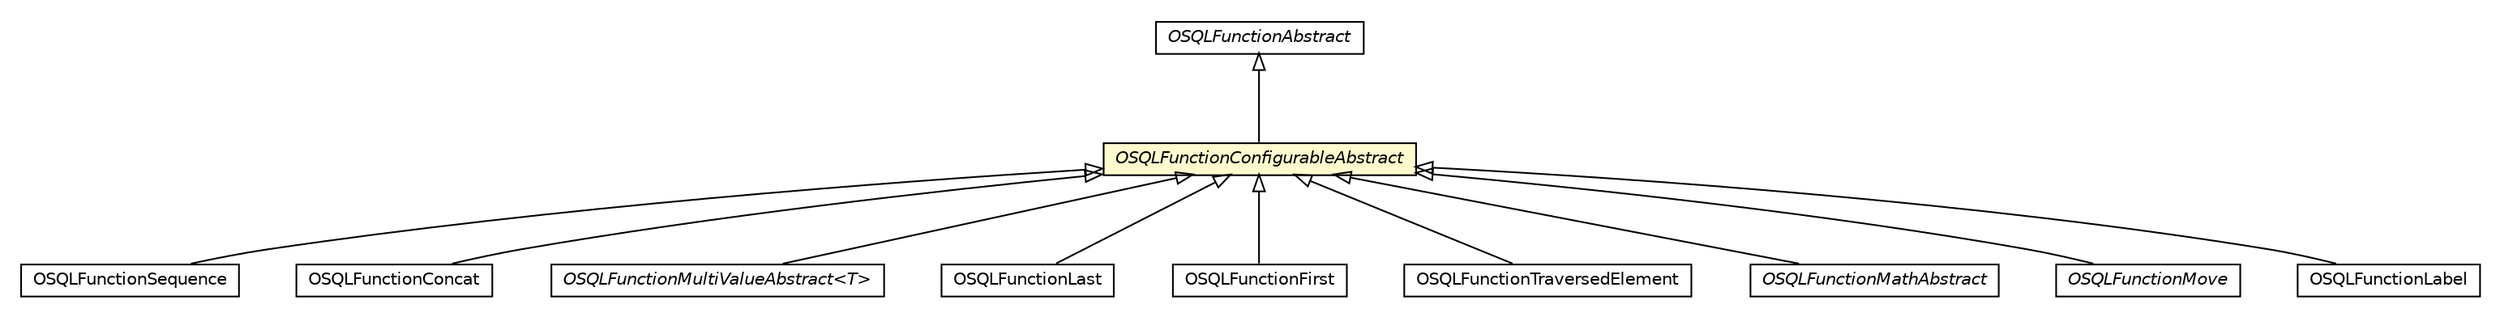 #!/usr/local/bin/dot
#
# Class diagram 
# Generated by UMLGraph version R5_6-24-gf6e263 (http://www.umlgraph.org/)
#

digraph G {
	edge [fontname="Helvetica",fontsize=10,labelfontname="Helvetica",labelfontsize=10];
	node [fontname="Helvetica",fontsize=10,shape=plaintext];
	nodesep=0.25;
	ranksep=0.5;
	// com.orientechnologies.orient.core.sql.functions.sequence.OSQLFunctionSequence
	c3313304 [label=<<table title="com.orientechnologies.orient.core.sql.functions.sequence.OSQLFunctionSequence" border="0" cellborder="1" cellspacing="0" cellpadding="2" port="p" href="./sequence/OSQLFunctionSequence.html">
		<tr><td><table border="0" cellspacing="0" cellpadding="1">
<tr><td align="center" balign="center"> OSQLFunctionSequence </td></tr>
		</table></td></tr>
		</table>>, URL="./sequence/OSQLFunctionSequence.html", fontname="Helvetica", fontcolor="black", fontsize=10.0];
	// com.orientechnologies.orient.core.sql.functions.OSQLFunctionAbstract
	c3313306 [label=<<table title="com.orientechnologies.orient.core.sql.functions.OSQLFunctionAbstract" border="0" cellborder="1" cellspacing="0" cellpadding="2" port="p" href="./OSQLFunctionAbstract.html">
		<tr><td><table border="0" cellspacing="0" cellpadding="1">
<tr><td align="center" balign="center"><font face="Helvetica-Oblique"> OSQLFunctionAbstract </font></td></tr>
		</table></td></tr>
		</table>>, URL="./OSQLFunctionAbstract.html", fontname="Helvetica", fontcolor="black", fontsize=10.0];
	// com.orientechnologies.orient.core.sql.functions.OSQLFunctionConfigurableAbstract
	c3313309 [label=<<table title="com.orientechnologies.orient.core.sql.functions.OSQLFunctionConfigurableAbstract" border="0" cellborder="1" cellspacing="0" cellpadding="2" port="p" bgcolor="lemonChiffon" href="./OSQLFunctionConfigurableAbstract.html">
		<tr><td><table border="0" cellspacing="0" cellpadding="1">
<tr><td align="center" balign="center"><font face="Helvetica-Oblique"> OSQLFunctionConfigurableAbstract </font></td></tr>
		</table></td></tr>
		</table>>, URL="./OSQLFunctionConfigurableAbstract.html", fontname="Helvetica", fontcolor="black", fontsize=10.0];
	// com.orientechnologies.orient.core.sql.functions.text.OSQLFunctionConcat
	c3313333 [label=<<table title="com.orientechnologies.orient.core.sql.functions.text.OSQLFunctionConcat" border="0" cellborder="1" cellspacing="0" cellpadding="2" port="p" href="./text/OSQLFunctionConcat.html">
		<tr><td><table border="0" cellspacing="0" cellpadding="1">
<tr><td align="center" balign="center"> OSQLFunctionConcat </td></tr>
		</table></td></tr>
		</table>>, URL="./text/OSQLFunctionConcat.html", fontname="Helvetica", fontcolor="black", fontsize=10.0];
	// com.orientechnologies.orient.core.sql.functions.coll.OSQLFunctionMultiValueAbstract<T>
	c3313339 [label=<<table title="com.orientechnologies.orient.core.sql.functions.coll.OSQLFunctionMultiValueAbstract" border="0" cellborder="1" cellspacing="0" cellpadding="2" port="p" href="./coll/OSQLFunctionMultiValueAbstract.html">
		<tr><td><table border="0" cellspacing="0" cellpadding="1">
<tr><td align="center" balign="center"><font face="Helvetica-Oblique"> OSQLFunctionMultiValueAbstract&lt;T&gt; </font></td></tr>
		</table></td></tr>
		</table>>, URL="./coll/OSQLFunctionMultiValueAbstract.html", fontname="Helvetica", fontcolor="black", fontsize=10.0];
	// com.orientechnologies.orient.core.sql.functions.coll.OSQLFunctionLast
	c3313342 [label=<<table title="com.orientechnologies.orient.core.sql.functions.coll.OSQLFunctionLast" border="0" cellborder="1" cellspacing="0" cellpadding="2" port="p" href="./coll/OSQLFunctionLast.html">
		<tr><td><table border="0" cellspacing="0" cellpadding="1">
<tr><td align="center" balign="center"> OSQLFunctionLast </td></tr>
		</table></td></tr>
		</table>>, URL="./coll/OSQLFunctionLast.html", fontname="Helvetica", fontcolor="black", fontsize=10.0];
	// com.orientechnologies.orient.core.sql.functions.coll.OSQLFunctionFirst
	c3313348 [label=<<table title="com.orientechnologies.orient.core.sql.functions.coll.OSQLFunctionFirst" border="0" cellborder="1" cellspacing="0" cellpadding="2" port="p" href="./coll/OSQLFunctionFirst.html">
		<tr><td><table border="0" cellspacing="0" cellpadding="1">
<tr><td align="center" balign="center"> OSQLFunctionFirst </td></tr>
		</table></td></tr>
		</table>>, URL="./coll/OSQLFunctionFirst.html", fontname="Helvetica", fontcolor="black", fontsize=10.0];
	// com.orientechnologies.orient.core.sql.functions.coll.OSQLFunctionTraversedElement
	c3313354 [label=<<table title="com.orientechnologies.orient.core.sql.functions.coll.OSQLFunctionTraversedElement" border="0" cellborder="1" cellspacing="0" cellpadding="2" port="p" href="./coll/OSQLFunctionTraversedElement.html">
		<tr><td><table border="0" cellspacing="0" cellpadding="1">
<tr><td align="center" balign="center"> OSQLFunctionTraversedElement </td></tr>
		</table></td></tr>
		</table>>, URL="./coll/OSQLFunctionTraversedElement.html", fontname="Helvetica", fontcolor="black", fontsize=10.0];
	// com.orientechnologies.orient.core.sql.functions.math.OSQLFunctionMathAbstract
	c3313355 [label=<<table title="com.orientechnologies.orient.core.sql.functions.math.OSQLFunctionMathAbstract" border="0" cellborder="1" cellspacing="0" cellpadding="2" port="p" href="./math/OSQLFunctionMathAbstract.html">
		<tr><td><table border="0" cellspacing="0" cellpadding="1">
<tr><td align="center" balign="center"><font face="Helvetica-Oblique"> OSQLFunctionMathAbstract </font></td></tr>
		</table></td></tr>
		</table>>, URL="./math/OSQLFunctionMathAbstract.html", fontname="Helvetica", fontcolor="black", fontsize=10.0];
	// com.orientechnologies.orient.graph.sql.functions.OSQLFunctionMove
	c3314273 [label=<<table title="com.orientechnologies.orient.graph.sql.functions.OSQLFunctionMove" border="0" cellborder="1" cellspacing="0" cellpadding="2" port="p" href="../../../graph/sql/functions/OSQLFunctionMove.html">
		<tr><td><table border="0" cellspacing="0" cellpadding="1">
<tr><td align="center" balign="center"><font face="Helvetica-Oblique"> OSQLFunctionMove </font></td></tr>
		</table></td></tr>
		</table>>, URL="../../../graph/sql/functions/OSQLFunctionMove.html", fontname="Helvetica", fontcolor="black", fontsize=10.0];
	// com.orientechnologies.orient.graph.sql.functions.OSQLFunctionLabel
	c3314284 [label=<<table title="com.orientechnologies.orient.graph.sql.functions.OSQLFunctionLabel" border="0" cellborder="1" cellspacing="0" cellpadding="2" port="p" href="../../../graph/sql/functions/OSQLFunctionLabel.html">
		<tr><td><table border="0" cellspacing="0" cellpadding="1">
<tr><td align="center" balign="center"> OSQLFunctionLabel </td></tr>
		</table></td></tr>
		</table>>, URL="../../../graph/sql/functions/OSQLFunctionLabel.html", fontname="Helvetica", fontcolor="black", fontsize=10.0];
	//com.orientechnologies.orient.core.sql.functions.sequence.OSQLFunctionSequence extends com.orientechnologies.orient.core.sql.functions.OSQLFunctionConfigurableAbstract
	c3313309:p -> c3313304:p [dir=back,arrowtail=empty];
	//com.orientechnologies.orient.core.sql.functions.OSQLFunctionConfigurableAbstract extends com.orientechnologies.orient.core.sql.functions.OSQLFunctionAbstract
	c3313306:p -> c3313309:p [dir=back,arrowtail=empty];
	//com.orientechnologies.orient.core.sql.functions.text.OSQLFunctionConcat extends com.orientechnologies.orient.core.sql.functions.OSQLFunctionConfigurableAbstract
	c3313309:p -> c3313333:p [dir=back,arrowtail=empty];
	//com.orientechnologies.orient.core.sql.functions.coll.OSQLFunctionMultiValueAbstract<T> extends com.orientechnologies.orient.core.sql.functions.OSQLFunctionConfigurableAbstract
	c3313309:p -> c3313339:p [dir=back,arrowtail=empty];
	//com.orientechnologies.orient.core.sql.functions.coll.OSQLFunctionLast extends com.orientechnologies.orient.core.sql.functions.OSQLFunctionConfigurableAbstract
	c3313309:p -> c3313342:p [dir=back,arrowtail=empty];
	//com.orientechnologies.orient.core.sql.functions.coll.OSQLFunctionFirst extends com.orientechnologies.orient.core.sql.functions.OSQLFunctionConfigurableAbstract
	c3313309:p -> c3313348:p [dir=back,arrowtail=empty];
	//com.orientechnologies.orient.core.sql.functions.coll.OSQLFunctionTraversedElement extends com.orientechnologies.orient.core.sql.functions.OSQLFunctionConfigurableAbstract
	c3313309:p -> c3313354:p [dir=back,arrowtail=empty];
	//com.orientechnologies.orient.core.sql.functions.math.OSQLFunctionMathAbstract extends com.orientechnologies.orient.core.sql.functions.OSQLFunctionConfigurableAbstract
	c3313309:p -> c3313355:p [dir=back,arrowtail=empty];
	//com.orientechnologies.orient.graph.sql.functions.OSQLFunctionMove extends com.orientechnologies.orient.core.sql.functions.OSQLFunctionConfigurableAbstract
	c3313309:p -> c3314273:p [dir=back,arrowtail=empty];
	//com.orientechnologies.orient.graph.sql.functions.OSQLFunctionLabel extends com.orientechnologies.orient.core.sql.functions.OSQLFunctionConfigurableAbstract
	c3313309:p -> c3314284:p [dir=back,arrowtail=empty];
}

